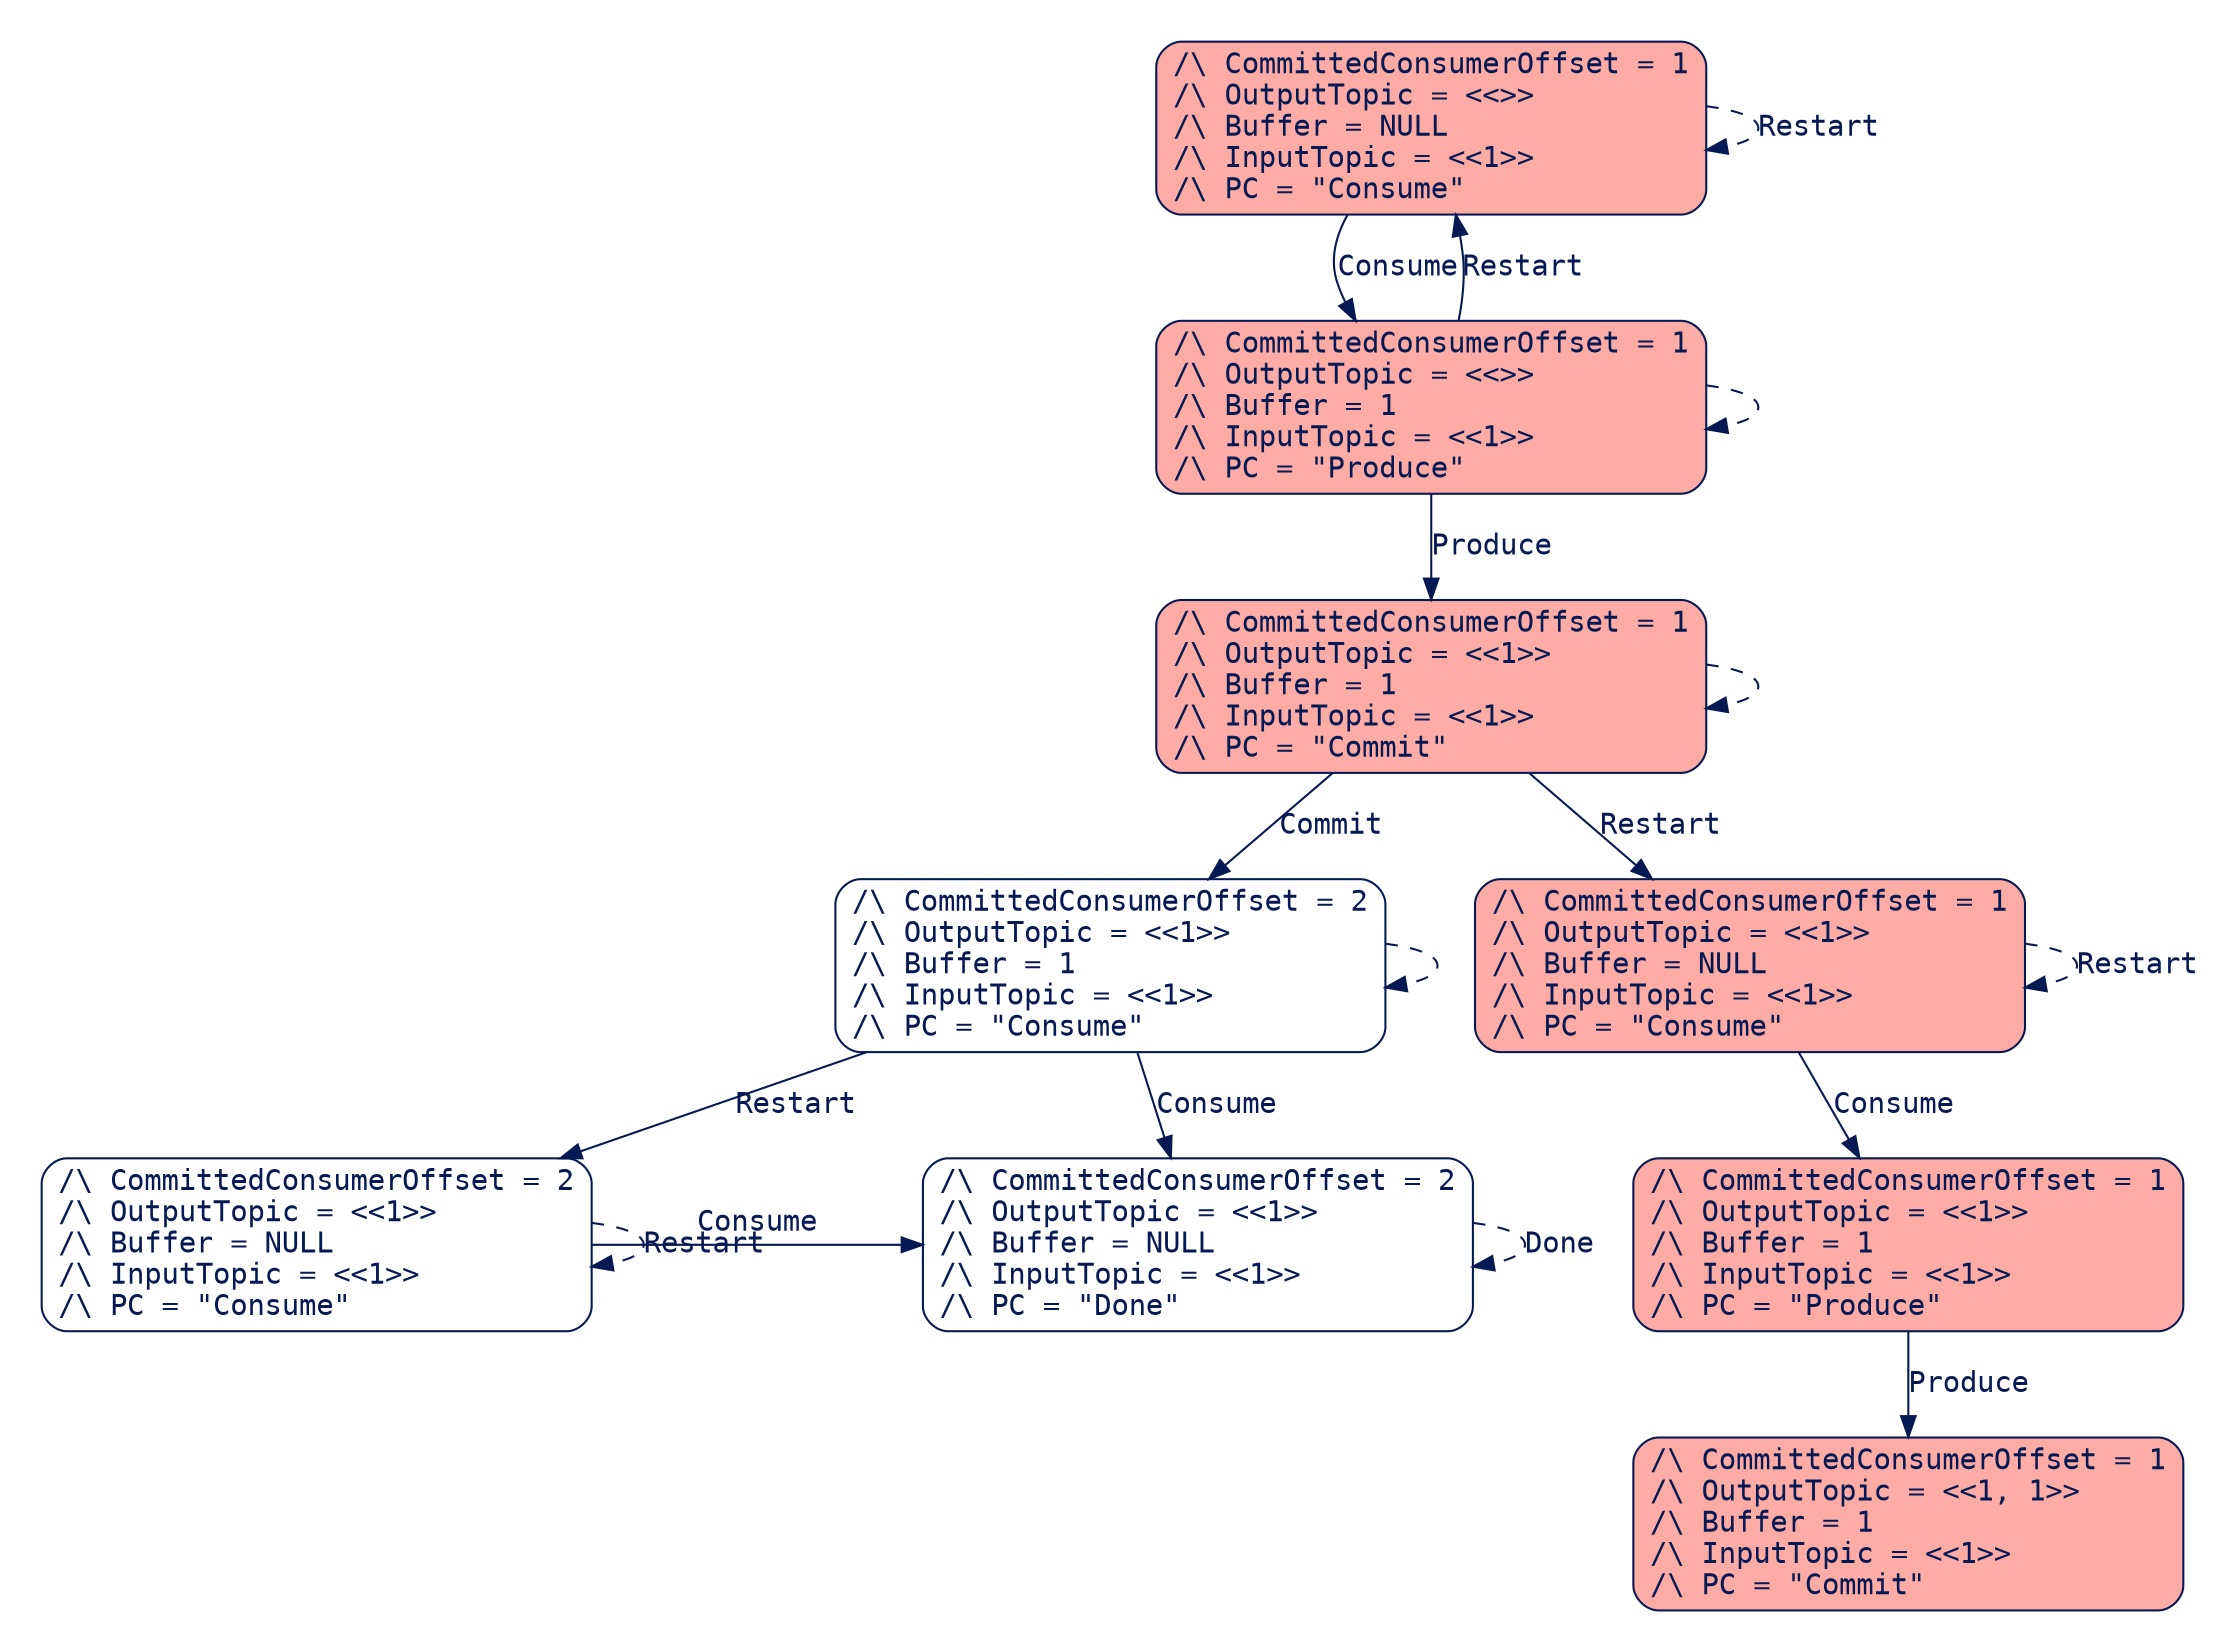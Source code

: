strict digraph DiskGraph {
node [ fillcolor = "white", style = "filled,rounded", fontcolor = "#071952", fontname = Monospace, fontsize="14", color = "#071952", shape = box, labeljust = l ];
color = "#071952";
edge [ color = "#071952", fontname = Monospace, fontcolor = "#071952", fontsize="14" ];
nodesep=0.35;
subgraph cluster_graph {
color="white";
-4209210642536156833 [label="/\\ CommittedConsumerOffset = 1\l/\\ OutputTopic = <<>>\l/\\ Buffer = NULL\l/\\ InputTopic = <<1>>\l/\\ PC = \"Consume\"\l", fillcolor = " #FCACA5 "]
-4209210642536156833 -> -7274732703246753920 [label="Consume"];
-7274732703246753920 [label="/\\ CommittedConsumerOffset = 1\l/\\ OutputTopic = <<>>\l/\\ Buffer = 1\l/\\ InputTopic = <<1>>\l/\\ PC = \"Produce\"\l", fillcolor = " #FCACA5 "];
-4209210642536156833 -> -4209210642536156833 [label="Restart\l"];
-4209210642536156833 -> -4209210642536156833 [style="dashed"];
-7274732703246753920 -> -7686736738627687598 [label="Produce\l"];
-7686736738627687598 [label="/\\ CommittedConsumerOffset = 1\l/\\ OutputTopic = <<1>>\l/\\ Buffer = 1\l/\\ InputTopic = <<1>>\l/\\ PC = \"Commit\"\l", fillcolor = " #FCACA5 "];
-7274732703246753920 -> -4209210642536156833 [label="Restart\l"];
-7274732703246753920 -> -7274732703246753920 [style="dashed"];
-7686736738627687598 -> -1398723161672350791 [label="Commit\l"];
-1398723161672350791 [label="/\\ CommittedConsumerOffset = 2\l/\\ OutputTopic = <<1>>\l/\\ Buffer = 1\l/\\ InputTopic = <<1>>\l/\\ PC = \"Consume\"\l"];
-7686736738627687598 -> 6157222611356596522 [label="Restart"];
6157222611356596522 [label="/\\ CommittedConsumerOffset = 1\l/\\ OutputTopic = <<1>>\l/\\ Buffer = NULL\l/\\ InputTopic = <<1>>\l/\\ PC = \"Consume\"\l", fillcolor = " #FCACA5 "];
-7686736738627687598 -> -7686736738627687598 [style="dashed"];
-1398723161672350791 -> -8575797410258990000 [label="Consume"];
-8575797410258990000 [label="/\\ CommittedConsumerOffset = 2\l/\\ OutputTopic = <<1>>\l/\\ Buffer = NULL\l/\\ InputTopic = <<1>>\l/\\ PC = \"Done\"\l"];
-1398723161672350791 -> -4617909633041675135 [label="Restart"];
-4617909633041675135 [label="/\\ CommittedConsumerOffset = 2\l/\\ OutputTopic = <<1>>\l/\\ Buffer = NULL\l/\\ InputTopic = <<1>>\l/\\ PC = \"Consume\"\l"];
-1398723161672350791 -> -1398723161672350791 [style="dashed"];
6157222611356596522 -> 859568817870755829 [label="Consume\l"];
859568817870755829 [label="/\\ CommittedConsumerOffset = 1\l/\\ OutputTopic = <<1>>\l/\\ Buffer = 1\l/\\ InputTopic = <<1>>\l/\\ PC = \"Produce\"\l", fillcolor = " #FCACA5 "];
6157222611356596522 -> 6157222611356596522 [label="Restart\l"];
6157222611356596522 -> 6157222611356596522 [style="dashed"];
-8575797410258990000 -> -8575797410258990000 [label="Done\l"];
-8575797410258990000 -> -8575797410258990000 [style="dashed"];
-4617909633041675135 -> -8575797410258990000 [label="Consume\l"];
-4617909633041675135 -> -4617909633041675135 [label="Restart\l"];
-4617909633041675135 -> -4617909633041675135 [style="dashed"];
859568817870755829 -> 1885393143405268392 [label="Produce\l"];
1885393143405268392 [label="/\\ CommittedConsumerOffset = 1\l/\\ OutputTopic = <<1, 1>>\l/\\ Buffer = 1\l/\\ InputTopic = <<1>>\l/\\ PC = \"Commit\"\l", fillcolor = " #FCACA5 "];
{rank = same; -4209210642536156833;}
{rank = same; -7274732703246753920;}
{rank = same; -7686736738627687598;}
{rank = same; -1398723161672350791;6157222611356596522;}
{rank = same; -8575797410258990000;859568817870755829;-4617909633041675135;}
}
}
